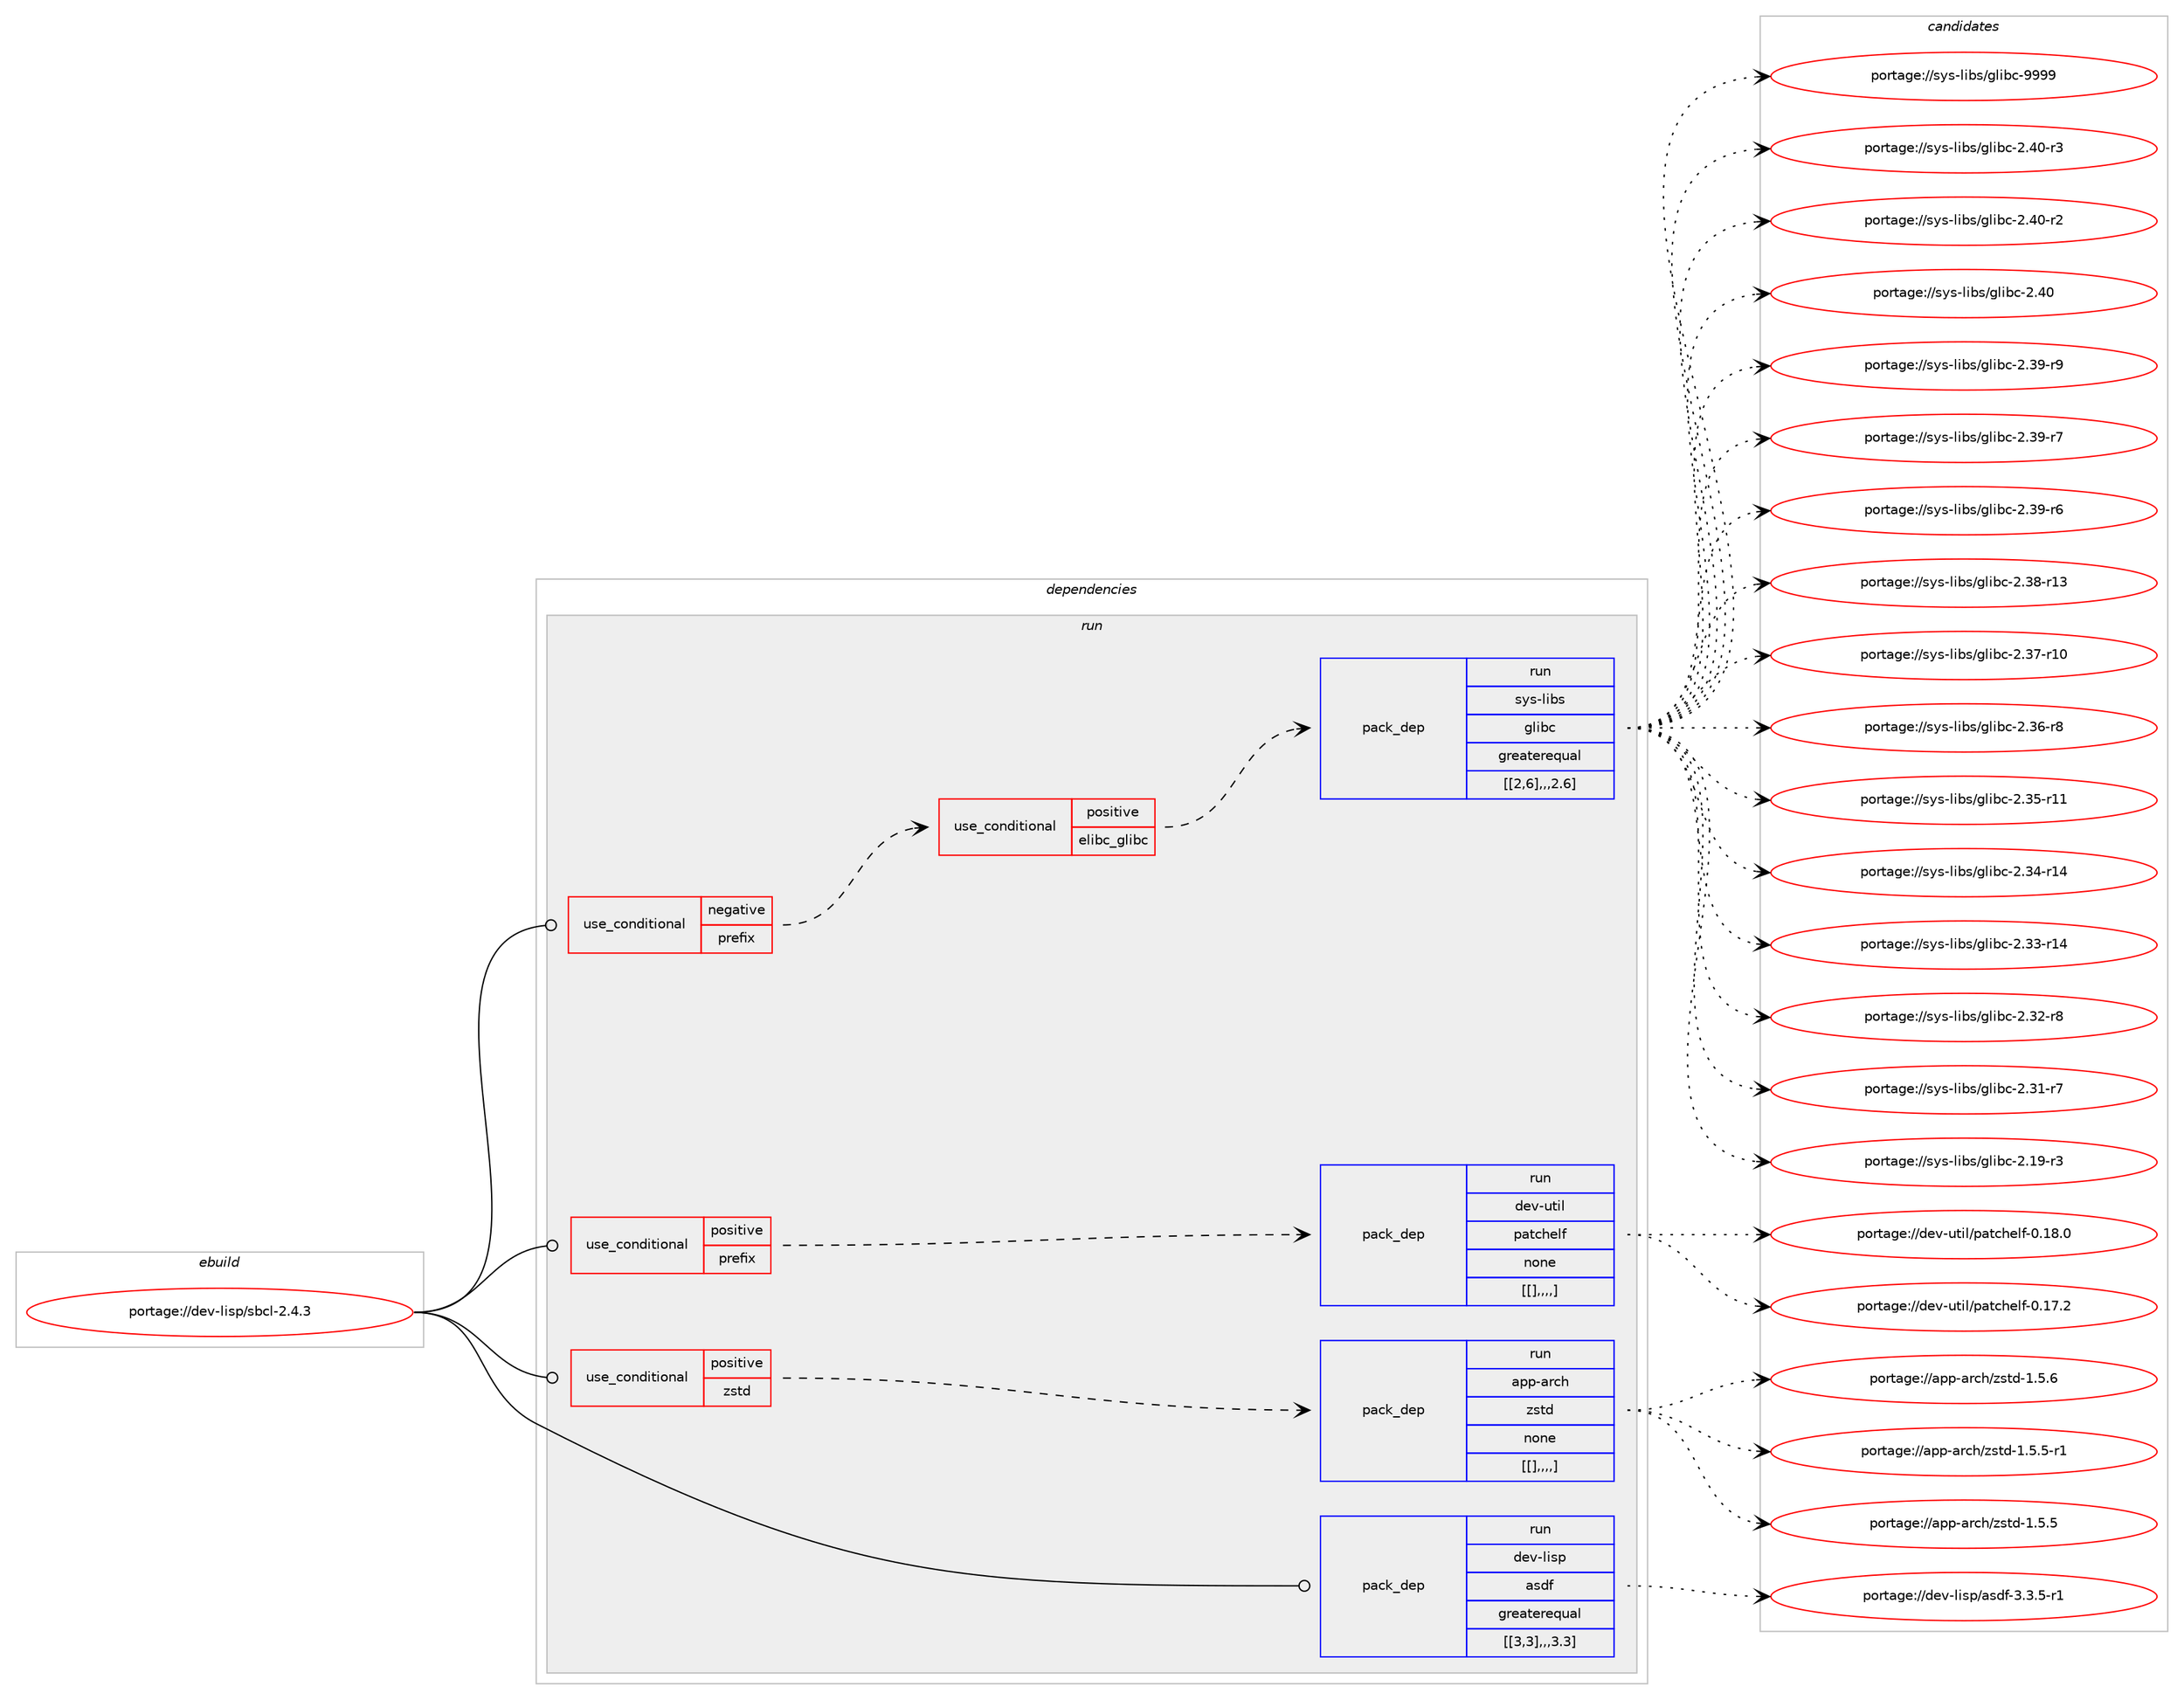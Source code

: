 digraph prolog {

# *************
# Graph options
# *************

newrank=true;
concentrate=true;
compound=true;
graph [rankdir=LR,fontname=Helvetica,fontsize=10,ranksep=1.5];#, ranksep=2.5, nodesep=0.2];
edge  [arrowhead=vee];
node  [fontname=Helvetica,fontsize=10];

# **********
# The ebuild
# **********

subgraph cluster_leftcol {
color=gray;
label=<<i>ebuild</i>>;
id [label="portage://dev-lisp/sbcl-2.4.3", color=red, width=4, href="../dev-lisp/sbcl-2.4.3.svg"];
}

# ****************
# The dependencies
# ****************

subgraph cluster_midcol {
color=gray;
label=<<i>dependencies</i>>;
subgraph cluster_compile {
fillcolor="#eeeeee";
style=filled;
label=<<i>compile</i>>;
}
subgraph cluster_compileandrun {
fillcolor="#eeeeee";
style=filled;
label=<<i>compile and run</i>>;
}
subgraph cluster_run {
fillcolor="#eeeeee";
style=filled;
label=<<i>run</i>>;
subgraph cond29401 {
dependency117063 [label=<<TABLE BORDER="0" CELLBORDER="1" CELLSPACING="0" CELLPADDING="4"><TR><TD ROWSPAN="3" CELLPADDING="10">use_conditional</TD></TR><TR><TD>negative</TD></TR><TR><TD>prefix</TD></TR></TABLE>>, shape=none, color=red];
subgraph cond29402 {
dependency117064 [label=<<TABLE BORDER="0" CELLBORDER="1" CELLSPACING="0" CELLPADDING="4"><TR><TD ROWSPAN="3" CELLPADDING="10">use_conditional</TD></TR><TR><TD>positive</TD></TR><TR><TD>elibc_glibc</TD></TR></TABLE>>, shape=none, color=red];
subgraph pack86494 {
dependency117065 [label=<<TABLE BORDER="0" CELLBORDER="1" CELLSPACING="0" CELLPADDING="4" WIDTH="220"><TR><TD ROWSPAN="6" CELLPADDING="30">pack_dep</TD></TR><TR><TD WIDTH="110">run</TD></TR><TR><TD>sys-libs</TD></TR><TR><TD>glibc</TD></TR><TR><TD>greaterequal</TD></TR><TR><TD>[[2,6],,,2.6]</TD></TR></TABLE>>, shape=none, color=blue];
}
dependency117064:e -> dependency117065:w [weight=20,style="dashed",arrowhead="vee"];
}
dependency117063:e -> dependency117064:w [weight=20,style="dashed",arrowhead="vee"];
}
id:e -> dependency117063:w [weight=20,style="solid",arrowhead="odot"];
subgraph cond29403 {
dependency117066 [label=<<TABLE BORDER="0" CELLBORDER="1" CELLSPACING="0" CELLPADDING="4"><TR><TD ROWSPAN="3" CELLPADDING="10">use_conditional</TD></TR><TR><TD>positive</TD></TR><TR><TD>prefix</TD></TR></TABLE>>, shape=none, color=red];
subgraph pack86495 {
dependency117067 [label=<<TABLE BORDER="0" CELLBORDER="1" CELLSPACING="0" CELLPADDING="4" WIDTH="220"><TR><TD ROWSPAN="6" CELLPADDING="30">pack_dep</TD></TR><TR><TD WIDTH="110">run</TD></TR><TR><TD>dev-util</TD></TR><TR><TD>patchelf</TD></TR><TR><TD>none</TD></TR><TR><TD>[[],,,,]</TD></TR></TABLE>>, shape=none, color=blue];
}
dependency117066:e -> dependency117067:w [weight=20,style="dashed",arrowhead="vee"];
}
id:e -> dependency117066:w [weight=20,style="solid",arrowhead="odot"];
subgraph cond29404 {
dependency117068 [label=<<TABLE BORDER="0" CELLBORDER="1" CELLSPACING="0" CELLPADDING="4"><TR><TD ROWSPAN="3" CELLPADDING="10">use_conditional</TD></TR><TR><TD>positive</TD></TR><TR><TD>zstd</TD></TR></TABLE>>, shape=none, color=red];
subgraph pack86496 {
dependency117069 [label=<<TABLE BORDER="0" CELLBORDER="1" CELLSPACING="0" CELLPADDING="4" WIDTH="220"><TR><TD ROWSPAN="6" CELLPADDING="30">pack_dep</TD></TR><TR><TD WIDTH="110">run</TD></TR><TR><TD>app-arch</TD></TR><TR><TD>zstd</TD></TR><TR><TD>none</TD></TR><TR><TD>[[],,,,]</TD></TR></TABLE>>, shape=none, color=blue];
}
dependency117068:e -> dependency117069:w [weight=20,style="dashed",arrowhead="vee"];
}
id:e -> dependency117068:w [weight=20,style="solid",arrowhead="odot"];
subgraph pack86497 {
dependency117070 [label=<<TABLE BORDER="0" CELLBORDER="1" CELLSPACING="0" CELLPADDING="4" WIDTH="220"><TR><TD ROWSPAN="6" CELLPADDING="30">pack_dep</TD></TR><TR><TD WIDTH="110">run</TD></TR><TR><TD>dev-lisp</TD></TR><TR><TD>asdf</TD></TR><TR><TD>greaterequal</TD></TR><TR><TD>[[3,3],,,3.3]</TD></TR></TABLE>>, shape=none, color=blue];
}
id:e -> dependency117070:w [weight=20,style="solid",arrowhead="odot"];
}
}

# **************
# The candidates
# **************

subgraph cluster_choices {
rank=same;
color=gray;
label=<<i>candidates</i>>;

subgraph choice86494 {
color=black;
nodesep=1;
choice11512111545108105981154710310810598994557575757 [label="portage://sys-libs/glibc-9999", color=red, width=4,href="../sys-libs/glibc-9999.svg"];
choice115121115451081059811547103108105989945504652484511451 [label="portage://sys-libs/glibc-2.40-r3", color=red, width=4,href="../sys-libs/glibc-2.40-r3.svg"];
choice115121115451081059811547103108105989945504652484511450 [label="portage://sys-libs/glibc-2.40-r2", color=red, width=4,href="../sys-libs/glibc-2.40-r2.svg"];
choice11512111545108105981154710310810598994550465248 [label="portage://sys-libs/glibc-2.40", color=red, width=4,href="../sys-libs/glibc-2.40.svg"];
choice115121115451081059811547103108105989945504651574511457 [label="portage://sys-libs/glibc-2.39-r9", color=red, width=4,href="../sys-libs/glibc-2.39-r9.svg"];
choice115121115451081059811547103108105989945504651574511455 [label="portage://sys-libs/glibc-2.39-r7", color=red, width=4,href="../sys-libs/glibc-2.39-r7.svg"];
choice115121115451081059811547103108105989945504651574511454 [label="portage://sys-libs/glibc-2.39-r6", color=red, width=4,href="../sys-libs/glibc-2.39-r6.svg"];
choice11512111545108105981154710310810598994550465156451144951 [label="portage://sys-libs/glibc-2.38-r13", color=red, width=4,href="../sys-libs/glibc-2.38-r13.svg"];
choice11512111545108105981154710310810598994550465155451144948 [label="portage://sys-libs/glibc-2.37-r10", color=red, width=4,href="../sys-libs/glibc-2.37-r10.svg"];
choice115121115451081059811547103108105989945504651544511456 [label="portage://sys-libs/glibc-2.36-r8", color=red, width=4,href="../sys-libs/glibc-2.36-r8.svg"];
choice11512111545108105981154710310810598994550465153451144949 [label="portage://sys-libs/glibc-2.35-r11", color=red, width=4,href="../sys-libs/glibc-2.35-r11.svg"];
choice11512111545108105981154710310810598994550465152451144952 [label="portage://sys-libs/glibc-2.34-r14", color=red, width=4,href="../sys-libs/glibc-2.34-r14.svg"];
choice11512111545108105981154710310810598994550465151451144952 [label="portage://sys-libs/glibc-2.33-r14", color=red, width=4,href="../sys-libs/glibc-2.33-r14.svg"];
choice115121115451081059811547103108105989945504651504511456 [label="portage://sys-libs/glibc-2.32-r8", color=red, width=4,href="../sys-libs/glibc-2.32-r8.svg"];
choice115121115451081059811547103108105989945504651494511455 [label="portage://sys-libs/glibc-2.31-r7", color=red, width=4,href="../sys-libs/glibc-2.31-r7.svg"];
choice115121115451081059811547103108105989945504649574511451 [label="portage://sys-libs/glibc-2.19-r3", color=red, width=4,href="../sys-libs/glibc-2.19-r3.svg"];
dependency117065:e -> choice11512111545108105981154710310810598994557575757:w [style=dotted,weight="100"];
dependency117065:e -> choice115121115451081059811547103108105989945504652484511451:w [style=dotted,weight="100"];
dependency117065:e -> choice115121115451081059811547103108105989945504652484511450:w [style=dotted,weight="100"];
dependency117065:e -> choice11512111545108105981154710310810598994550465248:w [style=dotted,weight="100"];
dependency117065:e -> choice115121115451081059811547103108105989945504651574511457:w [style=dotted,weight="100"];
dependency117065:e -> choice115121115451081059811547103108105989945504651574511455:w [style=dotted,weight="100"];
dependency117065:e -> choice115121115451081059811547103108105989945504651574511454:w [style=dotted,weight="100"];
dependency117065:e -> choice11512111545108105981154710310810598994550465156451144951:w [style=dotted,weight="100"];
dependency117065:e -> choice11512111545108105981154710310810598994550465155451144948:w [style=dotted,weight="100"];
dependency117065:e -> choice115121115451081059811547103108105989945504651544511456:w [style=dotted,weight="100"];
dependency117065:e -> choice11512111545108105981154710310810598994550465153451144949:w [style=dotted,weight="100"];
dependency117065:e -> choice11512111545108105981154710310810598994550465152451144952:w [style=dotted,weight="100"];
dependency117065:e -> choice11512111545108105981154710310810598994550465151451144952:w [style=dotted,weight="100"];
dependency117065:e -> choice115121115451081059811547103108105989945504651504511456:w [style=dotted,weight="100"];
dependency117065:e -> choice115121115451081059811547103108105989945504651494511455:w [style=dotted,weight="100"];
dependency117065:e -> choice115121115451081059811547103108105989945504649574511451:w [style=dotted,weight="100"];
}
subgraph choice86495 {
color=black;
nodesep=1;
choice1001011184511711610510847112971169910410110810245484649564648 [label="portage://dev-util/patchelf-0.18.0", color=red, width=4,href="../dev-util/patchelf-0.18.0.svg"];
choice1001011184511711610510847112971169910410110810245484649554650 [label="portage://dev-util/patchelf-0.17.2", color=red, width=4,href="../dev-util/patchelf-0.17.2.svg"];
dependency117067:e -> choice1001011184511711610510847112971169910410110810245484649564648:w [style=dotted,weight="100"];
dependency117067:e -> choice1001011184511711610510847112971169910410110810245484649554650:w [style=dotted,weight="100"];
}
subgraph choice86496 {
color=black;
nodesep=1;
choice9711211245971149910447122115116100454946534654 [label="portage://app-arch/zstd-1.5.6", color=red, width=4,href="../app-arch/zstd-1.5.6.svg"];
choice97112112459711499104471221151161004549465346534511449 [label="portage://app-arch/zstd-1.5.5-r1", color=red, width=4,href="../app-arch/zstd-1.5.5-r1.svg"];
choice9711211245971149910447122115116100454946534653 [label="portage://app-arch/zstd-1.5.5", color=red, width=4,href="../app-arch/zstd-1.5.5.svg"];
dependency117069:e -> choice9711211245971149910447122115116100454946534654:w [style=dotted,weight="100"];
dependency117069:e -> choice97112112459711499104471221151161004549465346534511449:w [style=dotted,weight="100"];
dependency117069:e -> choice9711211245971149910447122115116100454946534653:w [style=dotted,weight="100"];
}
subgraph choice86497 {
color=black;
nodesep=1;
choice1001011184510810511511247971151001024551465146534511449 [label="portage://dev-lisp/asdf-3.3.5-r1", color=red, width=4,href="../dev-lisp/asdf-3.3.5-r1.svg"];
dependency117070:e -> choice1001011184510810511511247971151001024551465146534511449:w [style=dotted,weight="100"];
}
}

}
